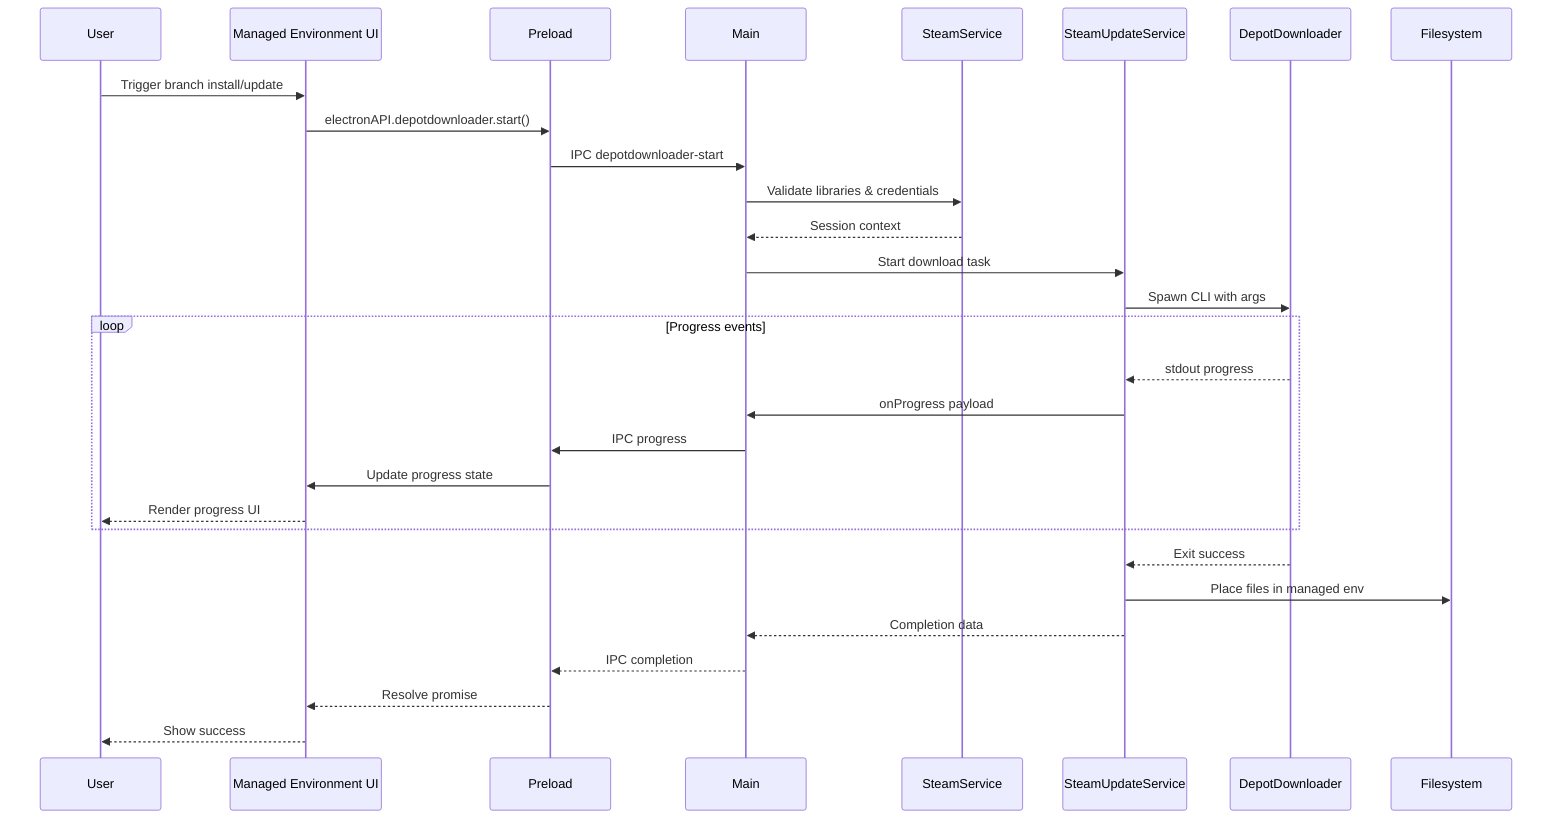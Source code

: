 %% DepotDownloader Flow
sequenceDiagram
    participant User
    participant UI as Managed Environment UI
    participant Preload
    participant Main
    participant SteamSvc as SteamService
    participant DepotSvc as SteamUpdateService
    participant DepotDL as DepotDownloader
    participant FS as Filesystem

    User->>UI: Trigger branch install/update
    UI->>Preload: electronAPI.depotdownloader.start()
    Preload->>Main: IPC depotdownloader-start
    Main->>SteamSvc: Validate libraries & credentials
    SteamSvc-->>Main: Session context
    Main->>DepotSvc: Start download task
    DepotSvc->>DepotDL: Spawn CLI with args
    loop Progress events
        DepotDL-->>DepotSvc: stdout progress
        DepotSvc->>Main: onProgress payload
        Main->>Preload: IPC progress
        Preload->>UI: Update progress state
        UI-->>User: Render progress UI
    end
    DepotDL-->>DepotSvc: Exit success
    DepotSvc->>FS: Place files in managed env
    DepotSvc-->>Main: Completion data
    Main-->>Preload: IPC completion
    Preload-->>UI: Resolve promise
    UI-->>User: Show success